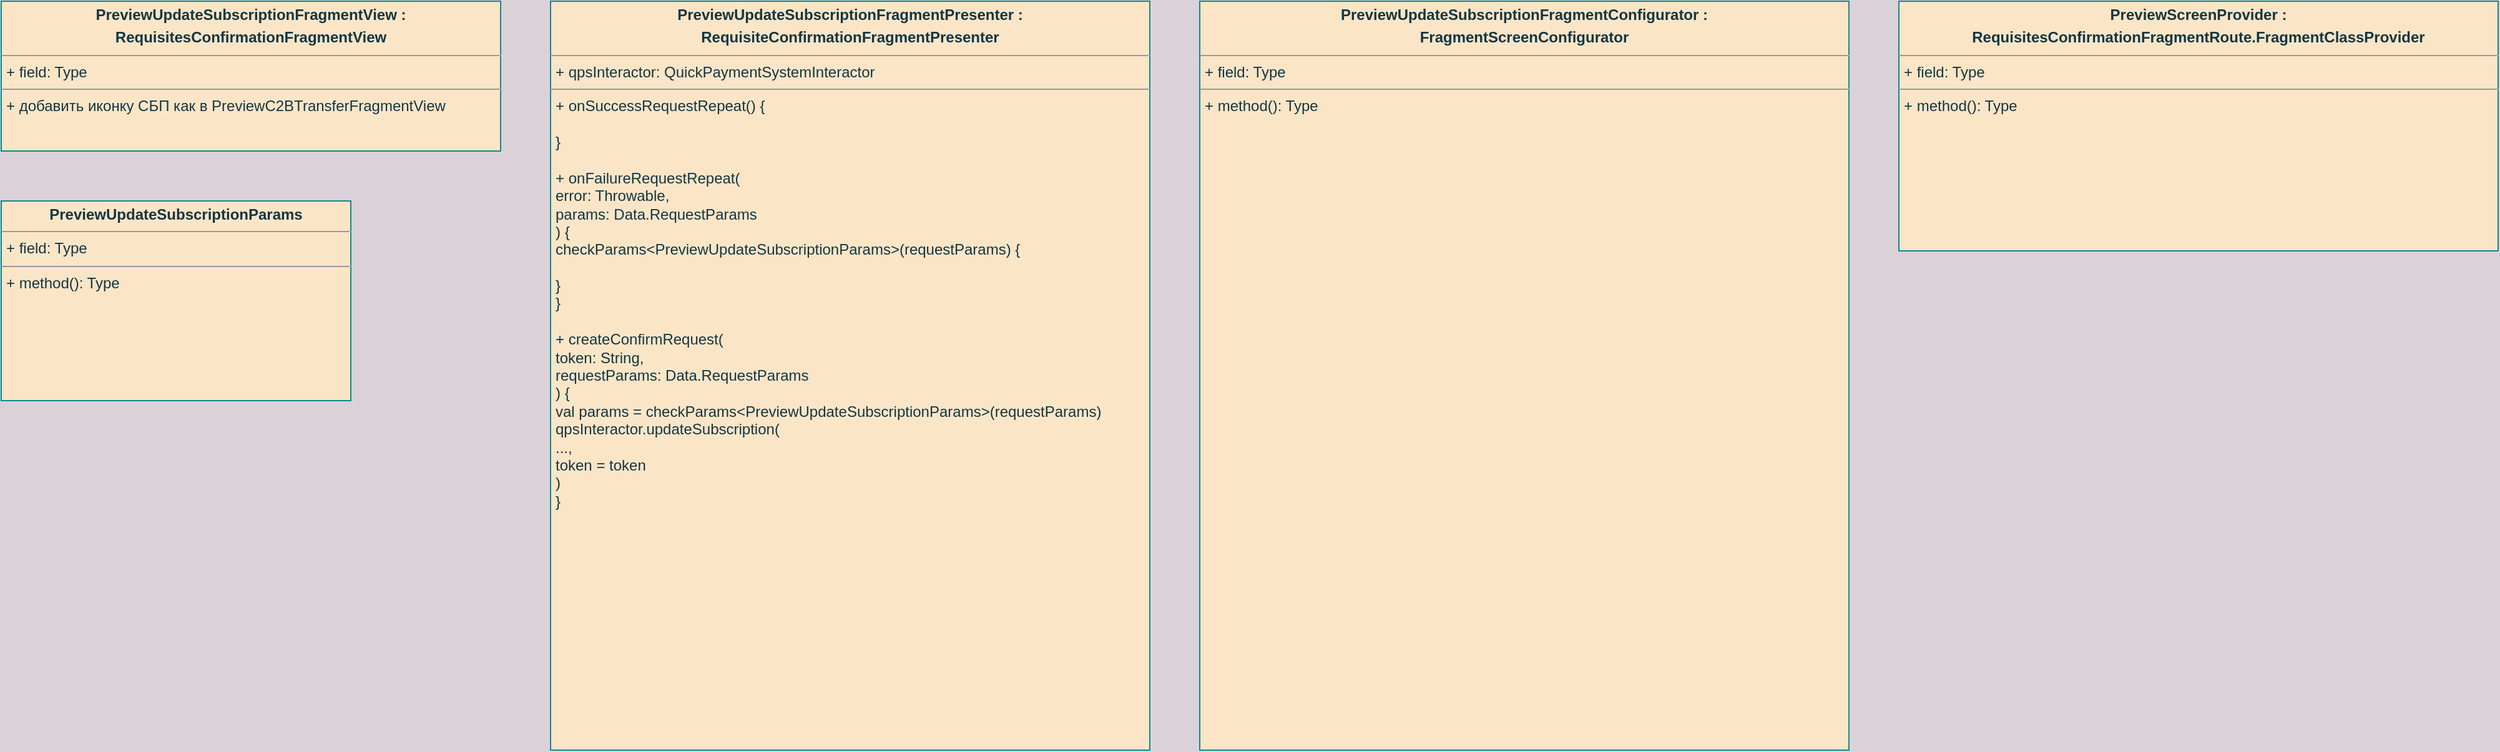 <mxfile version="20.0.4" type="github">
  <diagram id="27o3TfoCxEZ5xNe_jaEm" name="Page-1">
    <mxGraphModel dx="860" dy="545" grid="1" gridSize="10" guides="1" tooltips="1" connect="1" arrows="1" fold="1" page="1" pageScale="1" pageWidth="827" pageHeight="1169" background="#DAD2D8" math="0" shadow="0">
      <root>
        <mxCell id="0" />
        <mxCell id="1" parent="0" />
        <mxCell id="aIC7J3rfnAC5LALdEa5v-1" value="&lt;p style=&quot;margin:0px;margin-top:4px;text-align:center;&quot;&gt;&lt;b&gt;PreviewUpdateSubscriptionFragmentView :&lt;/b&gt;&lt;/p&gt;&lt;p style=&quot;margin:0px;margin-top:4px;text-align:center;&quot;&gt;&lt;b&gt;RequisitesConfirmationFragmentView&lt;br&gt;&lt;/b&gt;&lt;/p&gt;&lt;hr size=&quot;1&quot;&gt;&lt;p style=&quot;margin:0px;margin-left:4px;&quot;&gt;+ field: Type&lt;/p&gt;&lt;hr size=&quot;1&quot;&gt;&lt;p style=&quot;margin:0px;margin-left:4px;&quot;&gt;+ добавить иконку СБП как в PreviewC2BTransferFragmentView&lt;br&gt;&lt;/p&gt;" style="verticalAlign=top;align=left;overflow=fill;fontSize=12;fontFamily=Helvetica;html=1;rounded=0;sketch=0;fontColor=#143642;strokeColor=#0F8B8D;fillColor=#FAE5C7;" vertex="1" parent="1">
          <mxGeometry x="120" y="120" width="400" height="120" as="geometry" />
        </mxCell>
        <mxCell id="aIC7J3rfnAC5LALdEa5v-2" value="&lt;p style=&quot;margin:0px;margin-top:4px;text-align:center;&quot;&gt;&lt;b&gt;PreviewUpdateSubscriptionFragmentPresenter :&lt;/b&gt;&lt;/p&gt;&lt;p style=&quot;margin:0px;margin-top:4px;text-align:center;&quot;&gt;&lt;b&gt;RequisiteConfirmationFragmentPresenter&lt;br&gt;&lt;/b&gt;&lt;/p&gt;&lt;hr size=&quot;1&quot;&gt;&lt;p style=&quot;margin:0px;margin-left:4px;&quot;&gt;+ qpsInteractor: QuickPaymentSystemInteractor&lt;br&gt;&lt;/p&gt;&lt;hr size=&quot;1&quot;&gt;&lt;p style=&quot;margin:0px;margin-left:4px;&quot;&gt;+ onSuccessRequestRepeat() {&lt;/p&gt;&lt;p style=&quot;margin:0px;margin-left:4px;&quot;&gt;&lt;br&gt;&lt;/p&gt;&lt;p style=&quot;margin:0px;margin-left:4px;&quot;&gt;}&lt;/p&gt;&lt;p style=&quot;margin:0px;margin-left:4px;&quot;&gt;&lt;br&gt;&lt;/p&gt;&lt;p style=&quot;margin:0px;margin-left:4px;&quot;&gt;+ onFailureRequestRepeat(&lt;/p&gt;&lt;p style=&quot;margin:0px;margin-left:4px;&quot;&gt;error: Throwable,&lt;br&gt;params: Data.RequestParams&lt;br&gt;&lt;/p&gt;&lt;p style=&quot;margin:0px;margin-left:4px;&quot;&gt;) {&lt;/p&gt;&lt;p style=&quot;margin:0px;margin-left:4px;&quot;&gt;checkParams&amp;lt;PreviewUpdateSubscriptionParams&amp;gt;(requestParams) {&lt;/p&gt;&lt;p style=&quot;margin:0px;margin-left:4px;&quot;&gt;&lt;br&gt;&lt;/p&gt;&lt;p style=&quot;margin:0px;margin-left:4px;&quot;&gt;}&lt;br&gt;&lt;/p&gt;&lt;p style=&quot;margin:0px;margin-left:4px;&quot;&gt;}&lt;br&gt;&lt;/p&gt;&lt;p style=&quot;margin:0px;margin-left:4px;&quot;&gt;&lt;br&gt;&lt;/p&gt;&lt;p style=&quot;margin:0px;margin-left:4px;&quot;&gt;+ createConfirmRequest(&lt;/p&gt;&lt;p style=&quot;margin:0px;margin-left:4px;&quot;&gt;token: String,&lt;/p&gt;&lt;p style=&quot;margin:0px;margin-left:4px;&quot;&gt;requestParams: Data.RequestParams&lt;br&gt;&lt;/p&gt;&lt;p style=&quot;margin:0px;margin-left:4px;&quot;&gt;) {&lt;/p&gt;&lt;p style=&quot;margin:0px;margin-left:4px;&quot;&gt;val params = checkParams&amp;lt;PreviewUpdateSubscriptionParams&amp;gt;(requestParams)&lt;/p&gt;&lt;p style=&quot;margin:0px;margin-left:4px;&quot;&gt;qpsInteractor.updateSubscription(&lt;/p&gt;&lt;p style=&quot;margin:0px;margin-left:4px;&quot;&gt;...,&lt;/p&gt;&lt;p style=&quot;margin:0px;margin-left:4px;&quot;&gt;token = token&lt;br&gt;&lt;/p&gt;&lt;p style=&quot;margin:0px;margin-left:4px;&quot;&gt;)&lt;br&gt;&lt;/p&gt;&lt;p style=&quot;margin:0px;margin-left:4px;&quot;&gt;}&lt;br&gt;&lt;/p&gt;" style="verticalAlign=top;align=left;overflow=fill;fontSize=12;fontFamily=Helvetica;html=1;rounded=0;sketch=0;fontColor=#143642;strokeColor=#0F8B8D;fillColor=#FAE5C7;" vertex="1" parent="1">
          <mxGeometry x="560" y="120" width="480" height="600" as="geometry" />
        </mxCell>
        <mxCell id="aIC7J3rfnAC5LALdEa5v-3" value="&lt;p style=&quot;margin:0px;margin-top:4px;text-align:center;&quot;&gt;&lt;b&gt;PreviewUpdateSubscriptionFragmentConfigurator : &lt;br&gt;&lt;/b&gt;&lt;/p&gt;&lt;p style=&quot;margin:0px;margin-top:4px;text-align:center;&quot;&gt;&lt;b&gt;FragmentScreenConfigurator&lt;br&gt;&lt;/b&gt;&lt;/p&gt;&lt;hr size=&quot;1&quot;&gt;&lt;p style=&quot;margin:0px;margin-left:4px;&quot;&gt;+ field: Type&lt;/p&gt;&lt;hr size=&quot;1&quot;&gt;&lt;p style=&quot;margin:0px;margin-left:4px;&quot;&gt;+ method(): Type&lt;/p&gt;" style="verticalAlign=top;align=left;overflow=fill;fontSize=12;fontFamily=Helvetica;html=1;rounded=0;sketch=0;fontColor=#143642;strokeColor=#0F8B8D;fillColor=#FAE5C7;" vertex="1" parent="1">
          <mxGeometry x="1080" y="120" width="520" height="600" as="geometry" />
        </mxCell>
        <mxCell id="aIC7J3rfnAC5LALdEa5v-4" value="&lt;p style=&quot;margin:0px;margin-top:4px;text-align:center;&quot;&gt;&lt;b&gt;PreviewScreenProvider :&lt;/b&gt;&lt;/p&gt;&lt;p style=&quot;margin:0px;margin-top:4px;text-align:center;&quot;&gt;&lt;b&gt;RequisitesConfirmationFragmentRoute.FragmentClassProvider&lt;br&gt;&lt;/b&gt;&lt;/p&gt;&lt;hr size=&quot;1&quot;&gt;&lt;p style=&quot;margin:0px;margin-left:4px;&quot;&gt;+ field: Type&lt;/p&gt;&lt;hr size=&quot;1&quot;&gt;&lt;p style=&quot;margin:0px;margin-left:4px;&quot;&gt;+ method(): Type&lt;/p&gt;" style="verticalAlign=top;align=left;overflow=fill;fontSize=12;fontFamily=Helvetica;html=1;rounded=0;sketch=0;fontColor=#143642;strokeColor=#0F8B8D;fillColor=#FAE5C7;" vertex="1" parent="1">
          <mxGeometry x="1640" y="120" width="480" height="200" as="geometry" />
        </mxCell>
        <mxCell id="aIC7J3rfnAC5LALdEa5v-5" value="&lt;p style=&quot;margin:0px;margin-top:4px;text-align:center;&quot;&gt;&lt;b&gt;PreviewUpdateSubscriptionParams&lt;/b&gt;&lt;/p&gt;&lt;hr size=&quot;1&quot;&gt;&lt;p style=&quot;margin:0px;margin-left:4px;&quot;&gt;+ field: Type&lt;/p&gt;&lt;hr size=&quot;1&quot;&gt;&lt;p style=&quot;margin:0px;margin-left:4px;&quot;&gt;+ method(): Type&lt;/p&gt;" style="verticalAlign=top;align=left;overflow=fill;fontSize=12;fontFamily=Helvetica;html=1;rounded=0;sketch=0;fontColor=#143642;strokeColor=#0F8B8D;fillColor=#FAE5C7;" vertex="1" parent="1">
          <mxGeometry x="120" y="280" width="280" height="160" as="geometry" />
        </mxCell>
      </root>
    </mxGraphModel>
  </diagram>
</mxfile>
